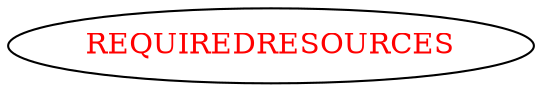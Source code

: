 digraph dependencyGraph {
 concentrate=true;
 ranksep="2.0";
 rankdir="LR"; 
 splines="ortho";
"REQUIREDRESOURCES" [fontcolor="red"];
}